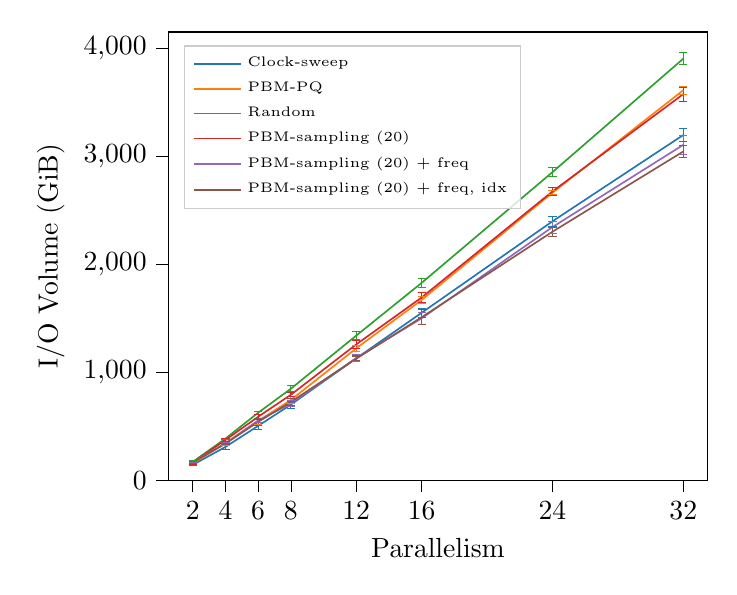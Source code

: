 % This file was created with tikzplotlib v0.10.1.
\begin{tikzpicture}

\definecolor{crimson2143940}{RGB}{214,39,40}
\definecolor{darkgray176}{RGB}{176,176,176}
\definecolor{darkorange25512714}{RGB}{255,127,14}
\definecolor{forestgreen4416044}{RGB}{44,160,44}
\definecolor{lightgray204}{RGB}{204,204,204}
\definecolor{mediumpurple148103189}{RGB}{148,103,189}
\definecolor{sienna1408675}{RGB}{140,86,75}
\definecolor{steelblue31119180}{RGB}{31,119,180}

\begin{axis}[
legend cell align={left},
legend style={
  font=\tiny,
  fill opacity=0.8,
  draw opacity=1,
  text opacity=1,
  at={(0.03,0.97)},
  anchor=north west,
  % at={(0.97,0.03)},
  % anchor=south east,
  draw=lightgray204
},
tick align=outside,
tick pos=left,
%title={IO volume vs parallelism - TPCH},
x grid style={darkgray176},
xlabel={Parallelism},
xtick=data,
xmin=0.5, xmax=33.5,
xtick style={color=black},
y grid style={darkgray176},
ylabel={I/O Volume (GiB)},
ymin=0, ymax=4152.746,
ytick style={color=black}
]
\path [draw=steelblue31119180, line width=0.3px]
(axis cs:2,134.419)
--(axis cs:2,151.47);

\path [draw=steelblue31119180, line width=0.3px]
(axis cs:4,289.435)
--(axis cs:4,329.703);

\path [draw=steelblue31119180, line width=0.3px]
(axis cs:6,470.981)
--(axis cs:6,537.788);

\path [draw=steelblue31119180, line width=0.3px]
(axis cs:8,669.011)
--(axis cs:8,733.547);

\path [draw=steelblue31119180, line width=0.3px]
(axis cs:12,1106.316)
--(axis cs:12,1153.194);

\path [draw=steelblue31119180, line width=0.3px]
(axis cs:16,1511.205)
--(axis cs:16,1593.091);

\path [draw=steelblue31119180, line width=0.3px]
(axis cs:24,2356.254)
--(axis cs:24,2442.354);

\path [draw=steelblue31119180, line width=0.3px]
(axis cs:32,3136.751)
--(axis cs:32,3260.967);

\addplot [line width=0.3px, steelblue31119180, mark=-, mark size=1.5, mark options={solid}, only marks, forget plot]
table {%
2 134.419
4 289.435
6 470.981
8 669.011
12 1106.316
16 1511.205
24 2356.254
32 3136.751
};
\addplot [line width=0.3px, steelblue31119180, mark=-, mark size=1.5, mark options={solid}, only marks, forget plot]
table {%
2 151.47
4 329.703
6 537.788
8 733.547
12 1153.194
16 1593.091
24 2442.354
32 3260.967
};
\path [draw=darkorange25512714, line width=0.3px]
(axis cs:2,144.341)
--(axis cs:2,163.905);

\path [draw=darkorange25512714, line width=0.3px]
(axis cs:4,325.404)
--(axis cs:4,364.387);

\path [draw=darkorange25512714, line width=0.3px]
(axis cs:6,522.017)
--(axis cs:6,575.893);

\path [draw=darkorange25512714, line width=0.3px]
(axis cs:8,710.635)
--(axis cs:8,777.881);

\path [draw=darkorange25512714, line width=0.3px]
(axis cs:12,1192.696)
--(axis cs:12,1252.455);

\path [draw=darkorange25512714, line width=0.3px]
(axis cs:16,1635.461)
--(axis cs:16,1706.52);

\path [draw=darkorange25512714, line width=0.3px]
(axis cs:24,2645.243)
--(axis cs:24,2682.903);

\path [draw=darkorange25512714, line width=0.3px]
(axis cs:32,3573.978)
--(axis cs:32,3653.337);

\addplot [line width=0.3px, darkorange25512714, mark=-, mark size=1.5, mark options={solid}, only marks, forget plot]
table {%
2 144.341
4 325.404
6 522.017
8 710.635
12 1192.696
16 1635.461
24 2645.243
32 3573.978
};
\addplot [line width=0.3px, darkorange25512714, mark=-, mark size=1.5, mark options={solid}, only marks, forget plot]
table {%
2 163.905
4 364.387
6 575.893
8 777.881
12 1252.455
16 1706.52
24 2682.903
32 3653.337
};
\path [draw=forestgreen4416044, line width=0.3px]
(axis cs:2,158.286)
--(axis cs:2,184.072);

\path [draw=forestgreen4416044, line width=0.3px]
(axis cs:4,380.257)
--(axis cs:4,392.607);

\path [draw=forestgreen4416044, line width=0.3px]
(axis cs:6,609.835)
--(axis cs:6,642.466);

\path [draw=forestgreen4416044, line width=0.3px]
(axis cs:8,821.368)
--(axis cs:8,875.512);

\path [draw=forestgreen4416044, line width=0.3px]
(axis cs:12,1306.321)
--(axis cs:12,1375.116);

\path [draw=forestgreen4416044, line width=0.3px]
(axis cs:16,1790.28)
--(axis cs:16,1868.089);

\path [draw=forestgreen4416044, line width=0.3px]
(axis cs:24,2811.098)
--(axis cs:24,2898.608);

\path [draw=forestgreen4416044, line width=0.3px]
(axis cs:32,3850.023)
--(axis cs:32,3961.398);

\addplot [line width=0.3px, forestgreen4416044, mark=-, mark size=1.5, mark options={solid}, only marks, forget plot]
table {%
2 158.286
4 380.257
6 609.835
8 821.368
12 1306.321
16 1790.28
24 2811.098
32 3850.023
};
\addplot [line width=0.3px, forestgreen4416044, mark=-, mark size=1.5, mark options={solid}, only marks, forget plot]
table {%
2 184.072
4 392.607
6 642.466
8 875.512
12 1375.116
16 1868.089
24 2898.608
32 3961.398
};
\path [draw=crimson2143940, line width=0.3px]
(axis cs:2,152.054)
--(axis cs:2,178.685);

\path [draw=crimson2143940, line width=0.3px]
(axis cs:4,362.727)
--(axis cs:4,384.526);

\path [draw=crimson2143940, line width=0.3px]
(axis cs:6,567.586)
--(axis cs:6,609.718);

\path [draw=crimson2143940, line width=0.3px]
(axis cs:8,773.712)
--(axis cs:8,811.064);

\path [draw=crimson2143940, line width=0.3px]
(axis cs:12,1224.942)
--(axis cs:12,1293.349);

\path [draw=crimson2143940, line width=0.3px]
(axis cs:16,1649.241)
--(axis cs:16,1738.451);

\path [draw=crimson2143940, line width=0.3px]
(axis cs:24,2638.57)
--(axis cs:24,2713.862);

\path [draw=crimson2143940, line width=0.3px]
(axis cs:32,3512.017)
--(axis cs:32,3642.903);

\addplot [line width=0.3px, crimson2143940, mark=-, mark size=1.5, mark options={solid}, only marks, forget plot]
table {%
2 152.054
4 362.727
6 567.586
8 773.712
12 1224.942
16 1649.241
24 2638.57
32 3512.017
};
\addplot [line width=0.3px, crimson2143940, mark=-, mark size=1.5, mark options={solid}, only marks, forget plot]
table {%
2 178.685
4 384.526
6 609.718
8 811.064
12 1293.349
16 1738.451
24 2713.862
32 3642.903
};
\path [draw=mediumpurple148103189, line width=0.3px]
(axis cs:2,162.778)
--(axis cs:2,174.144);

\path [draw=mediumpurple148103189, line width=0.3px]
(axis cs:4,332.161)
--(axis cs:4,350.096);

\path [draw=mediumpurple148103189, line width=0.3px]
(axis cs:6,538.493)
--(axis cs:6,569.844);

\path [draw=mediumpurple148103189, line width=0.3px]
(axis cs:8,686.67)
--(axis cs:8,736.79);

\path [draw=mediumpurple148103189, line width=0.3px]
(axis cs:12,1099.089)
--(axis cs:12,1168.094);

\path [draw=mediumpurple148103189, line width=0.3px]
(axis cs:16,1442.198)
--(axis cs:16,1559.699);

\path [draw=mediumpurple148103189, line width=0.3px]
(axis cs:24,2290.841)
--(axis cs:24,2401.414);

\path [draw=mediumpurple148103189, line width=0.3px]
(axis cs:32,3016.37)
--(axis cs:32,3199.187);

\addplot [line width=0.3px, mediumpurple148103189, mark=-, mark size=1.5, mark options={solid}, only marks, forget plot]
table {%
2 162.778
4 332.161
6 538.493
8 686.67
12 1099.089
16 1442.198
24 2290.841
32 3016.37
};
\addplot [line width=0.3px, mediumpurple148103189, mark=-, mark size=1.5, mark options={solid}, only marks, forget plot]
table {%
2 174.144
4 350.096
6 569.844
8 736.79
12 1168.094
16 1559.699
24 2401.414
32 3199.187
};
\path [draw=sienna1408675, line width=0.3px]
(axis cs:2,157.468)
--(axis cs:2,172.257);

\path [draw=sienna1408675, line width=0.3px]
(axis cs:4,334.532)
--(axis cs:4,346.389);

\path [draw=sienna1408675, line width=0.3px]
(axis cs:6,509.78)
--(axis cs:6,572.442);

\path [draw=sienna1408675, line width=0.3px]
(axis cs:8,690.489)
--(axis cs:8,762.907);

\path [draw=sienna1408675, line width=0.3px]
(axis cs:12,1110.394)
--(axis cs:12,1143.478);

\path [draw=sienna1408675, line width=0.3px]
(axis cs:16,1441.163)
--(axis cs:16,1580.888);

\path [draw=sienna1408675, line width=0.3px]
(axis cs:24,2260.593)
--(axis cs:24,2345.469);

\path [draw=sienna1408675, line width=0.3px]
(axis cs:32,2990.814)
--(axis cs:32,3101.551);

\addplot [line width=0.3px, sienna1408675, mark=-, mark size=1.5, mark options={solid}, only marks, forget plot]
table {%
2 157.468
4 334.532
6 509.78
8 690.489
12 1110.394
16 1441.163
24 2260.593
32 2990.814
};
\addplot [line width=0.3px, sienna1408675, mark=-, mark size=1.5, mark options={solid}, only marks, forget plot]
table {%
2 172.257
4 346.389
6 572.442
8 762.907
12 1143.478
16 1580.888
24 2345.469
32 3101.551
};
\addplot [semithick, steelblue31119180]
table {%
2 142.945
4 309.569
6 504.384
8 701.279
12 1129.755
16 1552.148
24 2399.304
32 3198.859
};
\addlegendentry{Clock-sweep}
\addplot [semithick, darkorange25512714]
table {%
2 154.123
4 344.895
6 548.955
8 744.258
12 1222.575
16 1670.991
24 2664.073
32 3613.658
};
\addlegendentry{PBM-PQ}
\addplot [semithick, forestgreen4416044]
table {%
2 171.179
4 386.432
6 626.15
8 848.44
12 1340.719
16 1829.185
24 2854.853
32 3905.71
};
\addlegendentry{Random}
\addplot [semithick, crimson2143940]
table {%
2 165.37
4 373.626
6 588.652
8 792.388
12 1259.145
16 1693.846
24 2676.216
32 3577.46
};
\addlegendentry{PBM-sampling (20)}
\addplot [semithick, mediumpurple148103189]
table {%
2 168.461
4 341.129
6 554.168
8 711.73
12 1133.592
16 1500.949
24 2346.127
32 3107.778
};
\addlegendentry{PBM-sampling (20) + freq}
\addplot [semithick, sienna1408675]
table {%
2 164.862
4 340.461
6 541.111
8 726.698
12 1126.936
16 1511.025
24 2303.031
32 3046.183
};
\addlegendentry{PBM-sampling (20) + freq, idx}
\end{axis}

\end{tikzpicture}
